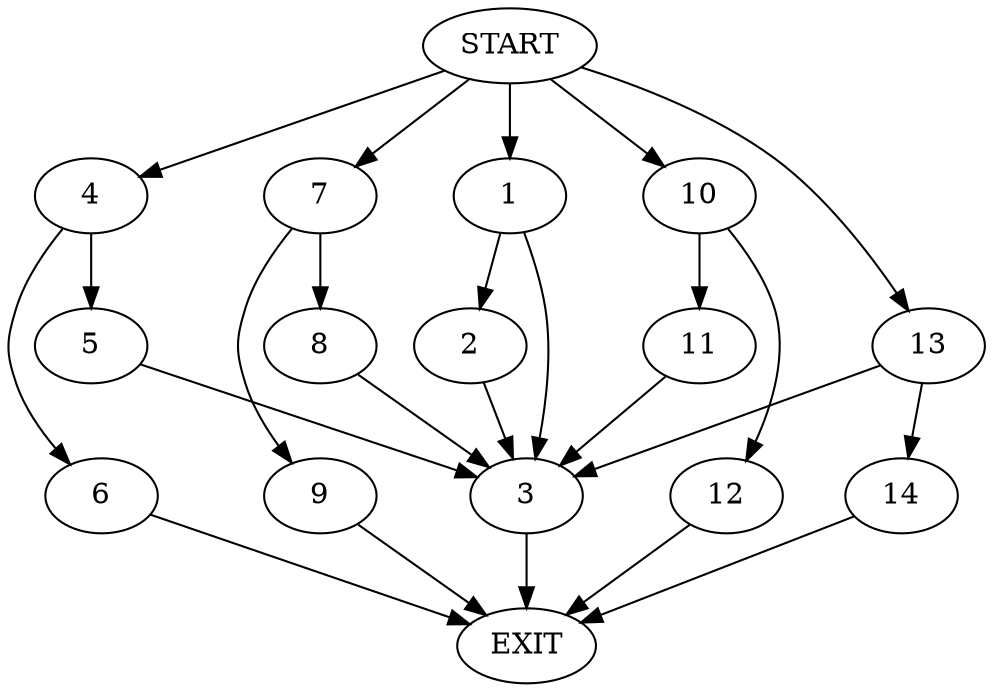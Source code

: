 digraph {
0 [label="START"]
15 [label="EXIT"]
0 -> 1
1 -> 2
1 -> 3
2 -> 3
3 -> 15
0 -> 4
4 -> 5
4 -> 6
5 -> 3
6 -> 15
0 -> 7
7 -> 8
7 -> 9
9 -> 15
8 -> 3
0 -> 10
10 -> 11
10 -> 12
12 -> 15
11 -> 3
0 -> 13
13 -> 14
13 -> 3
14 -> 15
}
